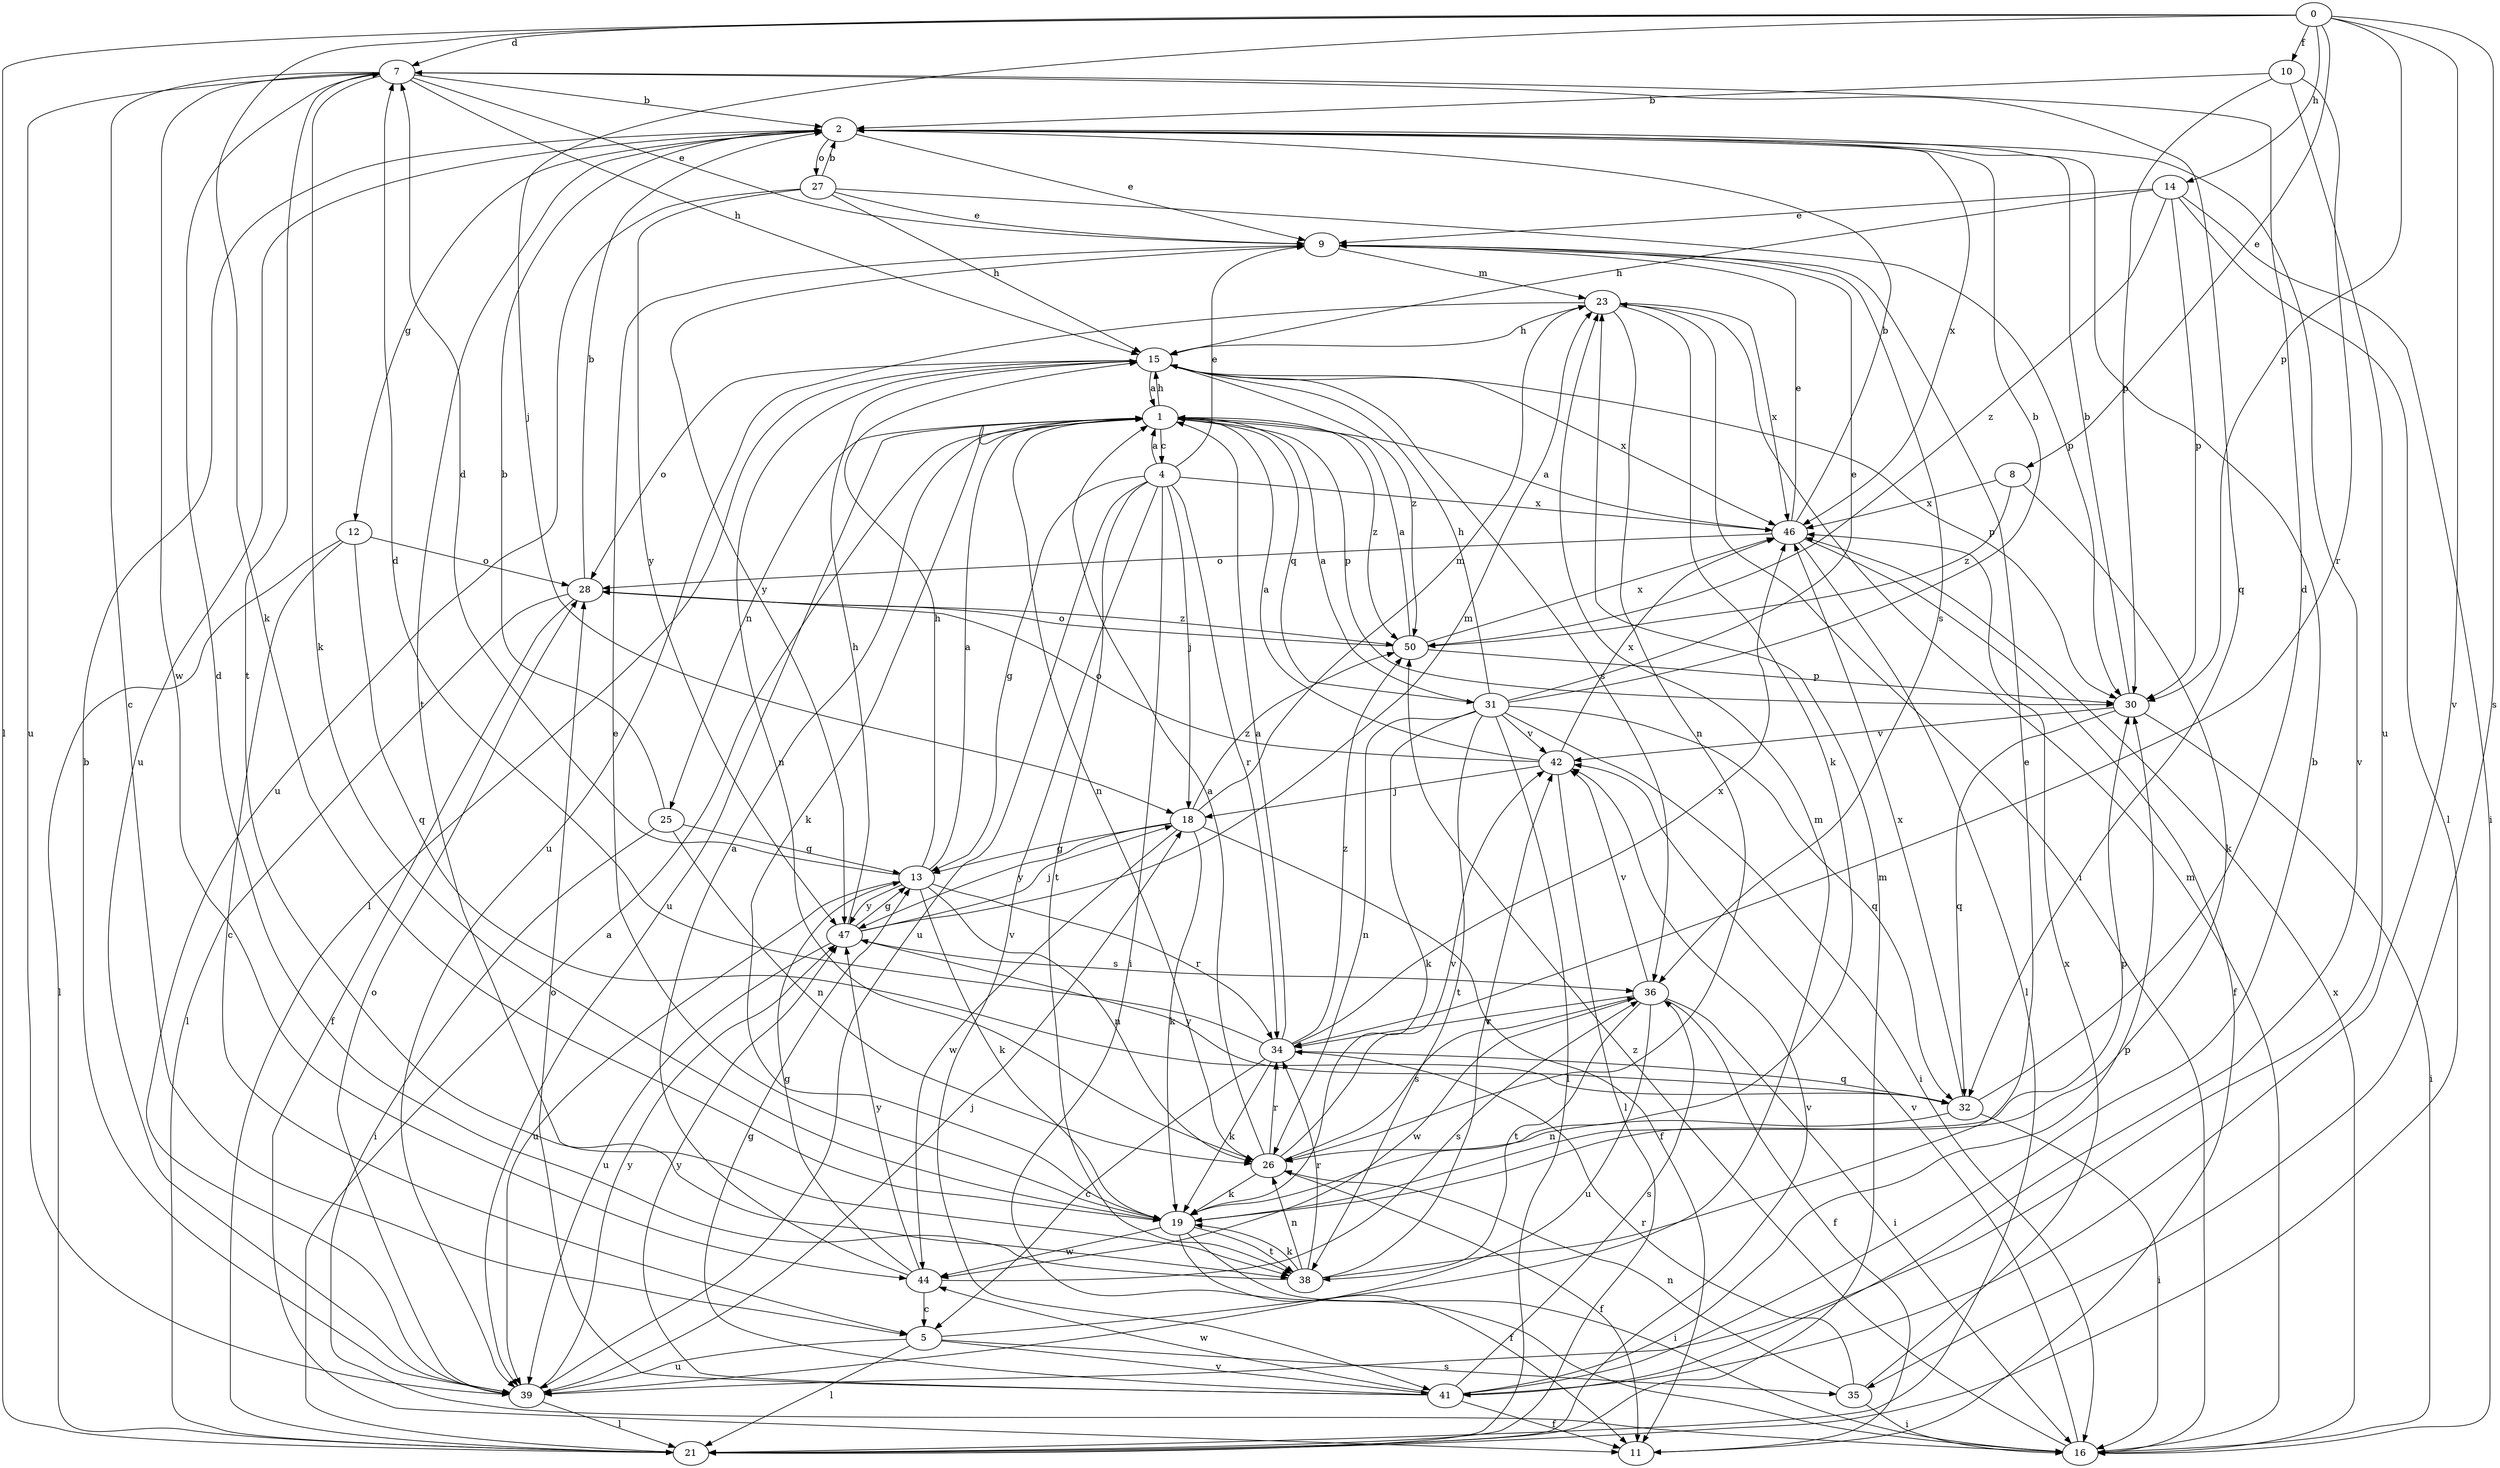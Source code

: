 strict digraph  {
0;
1;
2;
4;
5;
7;
8;
9;
10;
11;
12;
13;
14;
15;
16;
18;
19;
21;
23;
25;
26;
27;
28;
30;
31;
32;
34;
35;
36;
38;
39;
41;
42;
44;
46;
47;
50;
0 -> 7  [label=d];
0 -> 8  [label=e];
0 -> 10  [label=f];
0 -> 14  [label=h];
0 -> 18  [label=j];
0 -> 19  [label=k];
0 -> 21  [label=l];
0 -> 30  [label=p];
0 -> 35  [label=s];
0 -> 41  [label=v];
1 -> 4  [label=c];
1 -> 15  [label=h];
1 -> 19  [label=k];
1 -> 25  [label=n];
1 -> 26  [label=n];
1 -> 30  [label=p];
1 -> 31  [label=q];
1 -> 39  [label=u];
1 -> 50  [label=z];
2 -> 9  [label=e];
2 -> 12  [label=g];
2 -> 27  [label=o];
2 -> 38  [label=t];
2 -> 39  [label=u];
2 -> 41  [label=v];
2 -> 46  [label=x];
4 -> 1  [label=a];
4 -> 9  [label=e];
4 -> 13  [label=g];
4 -> 16  [label=i];
4 -> 18  [label=j];
4 -> 34  [label=r];
4 -> 38  [label=t];
4 -> 39  [label=u];
4 -> 41  [label=v];
4 -> 46  [label=x];
5 -> 21  [label=l];
5 -> 23  [label=m];
5 -> 35  [label=s];
5 -> 39  [label=u];
5 -> 41  [label=v];
7 -> 2  [label=b];
7 -> 5  [label=c];
7 -> 9  [label=e];
7 -> 15  [label=h];
7 -> 19  [label=k];
7 -> 32  [label=q];
7 -> 38  [label=t];
7 -> 39  [label=u];
7 -> 44  [label=w];
8 -> 19  [label=k];
8 -> 46  [label=x];
8 -> 50  [label=z];
9 -> 23  [label=m];
9 -> 36  [label=s];
9 -> 47  [label=y];
10 -> 2  [label=b];
10 -> 30  [label=p];
10 -> 34  [label=r];
10 -> 39  [label=u];
12 -> 5  [label=c];
12 -> 21  [label=l];
12 -> 28  [label=o];
12 -> 32  [label=q];
13 -> 1  [label=a];
13 -> 7  [label=d];
13 -> 15  [label=h];
13 -> 19  [label=k];
13 -> 26  [label=n];
13 -> 34  [label=r];
13 -> 39  [label=u];
13 -> 47  [label=y];
14 -> 9  [label=e];
14 -> 15  [label=h];
14 -> 16  [label=i];
14 -> 21  [label=l];
14 -> 30  [label=p];
14 -> 50  [label=z];
15 -> 1  [label=a];
15 -> 21  [label=l];
15 -> 26  [label=n];
15 -> 28  [label=o];
15 -> 30  [label=p];
15 -> 36  [label=s];
15 -> 46  [label=x];
15 -> 50  [label=z];
16 -> 23  [label=m];
16 -> 42  [label=v];
16 -> 46  [label=x];
16 -> 50  [label=z];
18 -> 11  [label=f];
18 -> 13  [label=g];
18 -> 19  [label=k];
18 -> 23  [label=m];
18 -> 44  [label=w];
18 -> 47  [label=y];
18 -> 50  [label=z];
19 -> 9  [label=e];
19 -> 11  [label=f];
19 -> 16  [label=i];
19 -> 30  [label=p];
19 -> 38  [label=t];
19 -> 44  [label=w];
21 -> 1  [label=a];
21 -> 23  [label=m];
21 -> 42  [label=v];
23 -> 15  [label=h];
23 -> 16  [label=i];
23 -> 19  [label=k];
23 -> 26  [label=n];
23 -> 39  [label=u];
23 -> 46  [label=x];
25 -> 2  [label=b];
25 -> 13  [label=g];
25 -> 16  [label=i];
25 -> 26  [label=n];
26 -> 1  [label=a];
26 -> 11  [label=f];
26 -> 19  [label=k];
26 -> 34  [label=r];
26 -> 36  [label=s];
26 -> 42  [label=v];
27 -> 2  [label=b];
27 -> 9  [label=e];
27 -> 15  [label=h];
27 -> 30  [label=p];
27 -> 39  [label=u];
27 -> 47  [label=y];
28 -> 2  [label=b];
28 -> 11  [label=f];
28 -> 21  [label=l];
28 -> 50  [label=z];
30 -> 2  [label=b];
30 -> 16  [label=i];
30 -> 32  [label=q];
30 -> 42  [label=v];
31 -> 1  [label=a];
31 -> 2  [label=b];
31 -> 9  [label=e];
31 -> 15  [label=h];
31 -> 16  [label=i];
31 -> 19  [label=k];
31 -> 21  [label=l];
31 -> 26  [label=n];
31 -> 32  [label=q];
31 -> 38  [label=t];
31 -> 42  [label=v];
32 -> 7  [label=d];
32 -> 16  [label=i];
32 -> 26  [label=n];
32 -> 46  [label=x];
32 -> 47  [label=y];
34 -> 1  [label=a];
34 -> 5  [label=c];
34 -> 7  [label=d];
34 -> 19  [label=k];
34 -> 32  [label=q];
34 -> 46  [label=x];
34 -> 50  [label=z];
35 -> 16  [label=i];
35 -> 26  [label=n];
35 -> 34  [label=r];
35 -> 46  [label=x];
36 -> 11  [label=f];
36 -> 16  [label=i];
36 -> 34  [label=r];
36 -> 38  [label=t];
36 -> 39  [label=u];
36 -> 42  [label=v];
36 -> 44  [label=w];
38 -> 7  [label=d];
38 -> 9  [label=e];
38 -> 19  [label=k];
38 -> 26  [label=n];
38 -> 34  [label=r];
38 -> 42  [label=v];
39 -> 2  [label=b];
39 -> 18  [label=j];
39 -> 21  [label=l];
39 -> 28  [label=o];
39 -> 47  [label=y];
41 -> 2  [label=b];
41 -> 11  [label=f];
41 -> 13  [label=g];
41 -> 28  [label=o];
41 -> 30  [label=p];
41 -> 36  [label=s];
41 -> 44  [label=w];
41 -> 47  [label=y];
42 -> 1  [label=a];
42 -> 18  [label=j];
42 -> 21  [label=l];
42 -> 28  [label=o];
42 -> 46  [label=x];
44 -> 1  [label=a];
44 -> 5  [label=c];
44 -> 13  [label=g];
44 -> 36  [label=s];
44 -> 47  [label=y];
46 -> 1  [label=a];
46 -> 2  [label=b];
46 -> 9  [label=e];
46 -> 11  [label=f];
46 -> 21  [label=l];
46 -> 28  [label=o];
47 -> 13  [label=g];
47 -> 15  [label=h];
47 -> 18  [label=j];
47 -> 23  [label=m];
47 -> 36  [label=s];
47 -> 39  [label=u];
50 -> 1  [label=a];
50 -> 28  [label=o];
50 -> 30  [label=p];
50 -> 46  [label=x];
}
